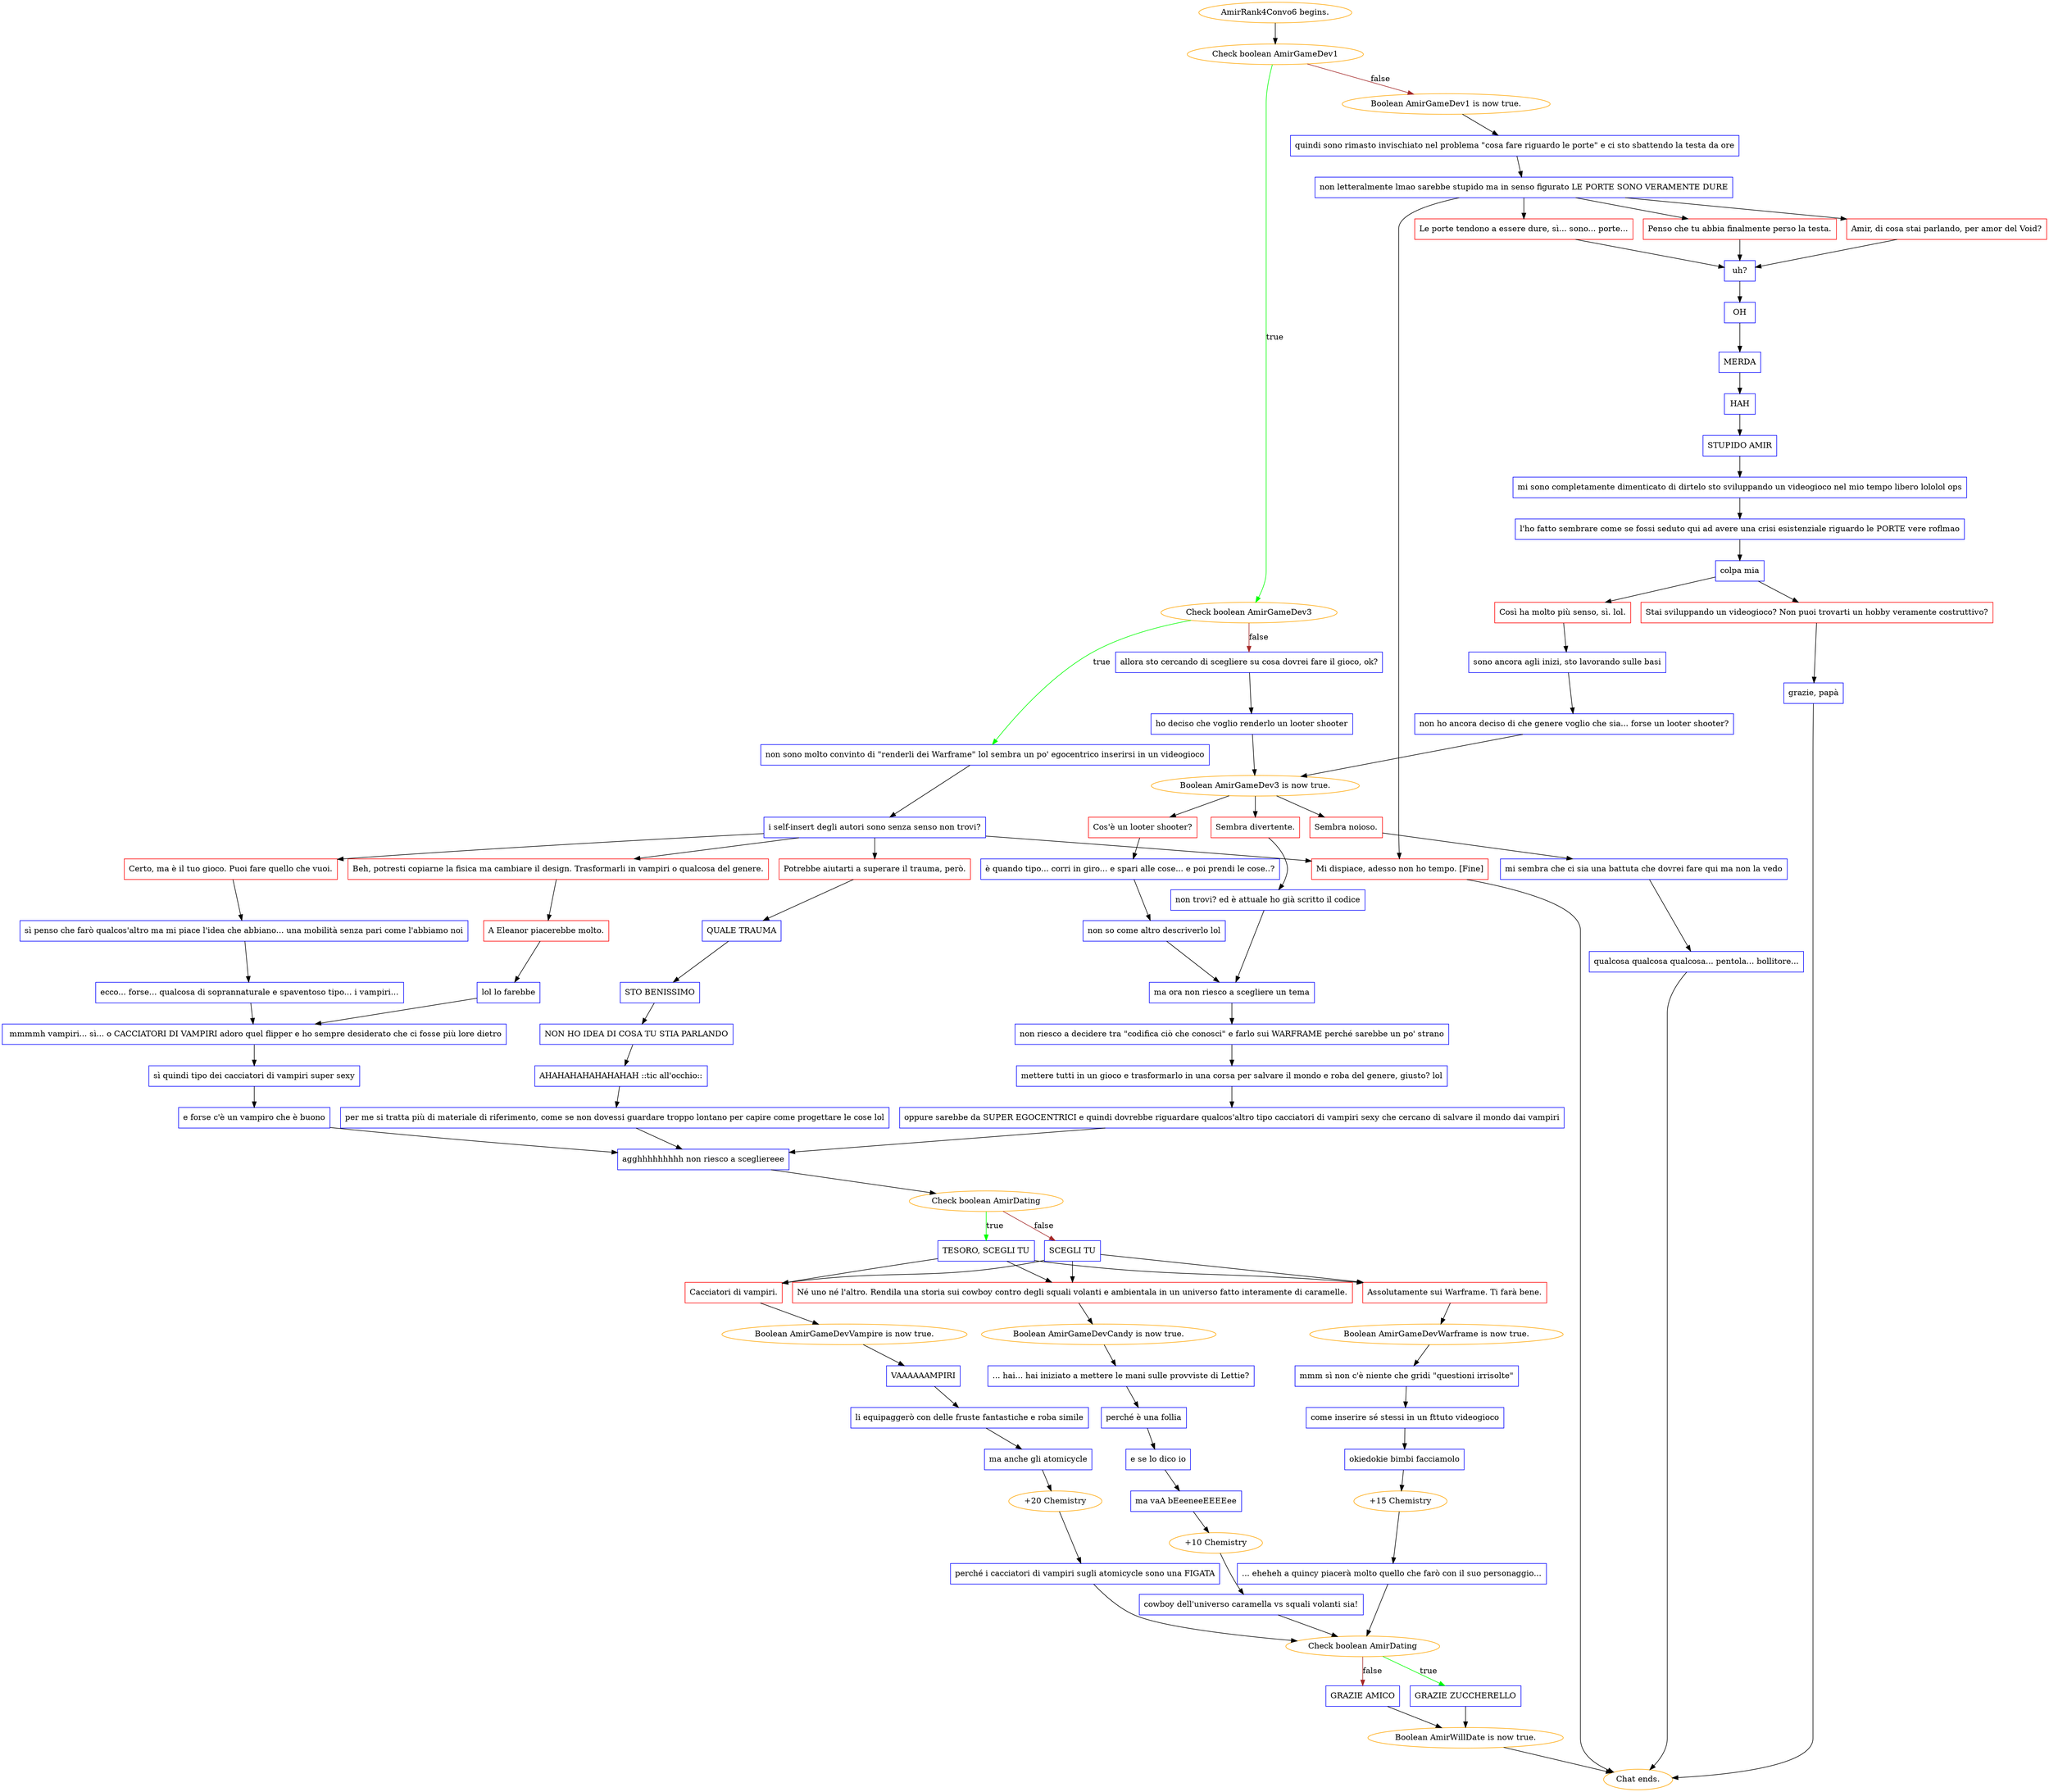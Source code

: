 digraph {
	"AmirRank4Convo6 begins." [color=orange];
		"AmirRank4Convo6 begins." -> j3779788990;
	j3779788990 [label="Check boolean AmirGameDev1",color=orange];
		j3779788990 -> j207560013 [label=true,color=green];
		j3779788990 -> j3678805445 [label=false,color=brown];
	j207560013 [label="Check boolean AmirGameDev3",color=orange];
		j207560013 -> j3053197693 [label=true,color=green];
		j207560013 -> j265727132 [label=false,color=brown];
	j3678805445 [label="Boolean AmirGameDev1 is now true.",color=orange];
		j3678805445 -> j2149882784;
	j3053197693 [label="non sono molto convinto di \"renderli dei Warframe\" lol sembra un po' egocentrico inserirsi in un videogioco",shape=box,color=blue];
		j3053197693 -> j518070927;
	j265727132 [label="allora sto cercando di scegliere su cosa dovrei fare il gioco, ok?",shape=box,color=blue];
		j265727132 -> j787840092;
	j2149882784 [label="quindi sono rimasto invischiato nel problema \"cosa fare riguardo le porte\" e ci sto sbattendo la testa da ore",shape=box,color=blue];
		j2149882784 -> j3532940095;
	j518070927 [label="i self-insert degli autori sono senza senso non trovi?",shape=box,color=blue];
		j518070927 -> j4014734849;
		j518070927 -> j4224285896;
		j518070927 -> j2168953250;
		j518070927 -> j802221427;
	j787840092 [label="ho deciso che voglio renderlo un looter shooter",shape=box,color=blue];
		j787840092 -> j3634123511;
	j3532940095 [label="non letteralmente lmao sarebbe stupido ma in senso figurato LE PORTE SONO VERAMENTE DURE",shape=box,color=blue];
		j3532940095 -> j3512855156;
		j3532940095 -> j2664168047;
		j3532940095 -> j915510112;
		j3532940095 -> j802221427;
	j4014734849 [label="Beh, potresti copiarne la fisica ma cambiare il design. Trasformarli in vampiri o qualcosa del genere.",shape=box,color=red];
		j4014734849 -> j2360668912;
	j4224285896 [label="Certo, ma è il tuo gioco. Puoi fare quello che vuoi.",shape=box,color=red];
		j4224285896 -> j3087608398;
	j2168953250 [label="Potrebbe aiutarti a superare il trauma, però.",shape=box,color=red];
		j2168953250 -> j2796901800;
	j802221427 [label="Mi dispiace, adesso non ho tempo. [Fine]",shape=box,color=red];
		j802221427 -> "Chat ends.";
	j3634123511 [label="Boolean AmirGameDev3 is now true.",color=orange];
		j3634123511 -> j3090935437;
		j3634123511 -> j218020104;
		j3634123511 -> j2753643475;
	j3512855156 [label="Amir, di cosa stai parlando, per amor del Void?",shape=box,color=red];
		j3512855156 -> j1188749993;
	j2664168047 [label="Le porte tendono a essere dure, sì... sono... porte...",shape=box,color=red];
		j2664168047 -> j1188749993;
	j915510112 [label="Penso che tu abbia finalmente perso la testa.",shape=box,color=red];
		j915510112 -> j1188749993;
	j2360668912 [label="A Eleanor piacerebbe molto.",shape=box,color=red];
		j2360668912 -> j1137313919;
	j3087608398 [label="sì penso che farò qualcos'altro ma mi piace l'idea che abbiano... una mobilità senza pari come l'abbiamo noi",shape=box,color=blue];
		j3087608398 -> j558475306;
	j2796901800 [label="QUALE TRAUMA",shape=box,color=blue];
		j2796901800 -> j309675066;
	"Chat ends." [color=orange];
	j3090935437 [label="Sembra divertente.",shape=box,color=red];
		j3090935437 -> j1107728327;
	j218020104 [label="Cos'è un looter shooter?",shape=box,color=red];
		j218020104 -> j698002468;
	j2753643475 [label="Sembra noioso.",shape=box,color=red];
		j2753643475 -> j2227293958;
	j1188749993 [label="uh?",shape=box,color=blue];
		j1188749993 -> j2773711087;
	j1137313919 [label="lol lo farebbe",shape=box,color=blue];
		j1137313919 -> j3257828210;
	j558475306 [label="ecco... forse... qualcosa di soprannaturale e spaventoso tipo... i vampiri...",shape=box,color=blue];
		j558475306 -> j3257828210;
	j309675066 [label="STO BENISSIMO",shape=box,color=blue];
		j309675066 -> j2140182008;
	j1107728327 [label="non trovi? ed è attuale ho già scritto il codice",shape=box,color=blue];
		j1107728327 -> j1412094937;
	j698002468 [label="è quando tipo... corri in giro... e spari alle cose... e poi prendi le cose..?",shape=box,color=blue];
		j698002468 -> j1160759797;
	j2227293958 [label="mi sembra che ci sia una battuta che dovrei fare qui ma non la vedo",shape=box,color=blue];
		j2227293958 -> j2289680621;
	j2773711087 [label="OH",shape=box,color=blue];
		j2773711087 -> j1864827307;
	j3257828210 [label=" mmmmh vampiri... sì... o CACCIATORI DI VAMPIRI adoro quel flipper e ho sempre desiderato che ci fosse più lore dietro",shape=box,color=blue];
		j3257828210 -> j3011121959;
	j2140182008 [label="NON HO IDEA DI COSA TU STIA PARLANDO",shape=box,color=blue];
		j2140182008 -> j1824005528;
	j1412094937 [label="ma ora non riesco a scegliere un tema",shape=box,color=blue];
		j1412094937 -> j495348261;
	j1160759797 [label="non so come altro descriverlo lol",shape=box,color=blue];
		j1160759797 -> j1412094937;
	j2289680621 [label="qualcosa qualcosa qualcosa... pentola... bollitore...",shape=box,color=blue];
		j2289680621 -> "Chat ends.";
	j1864827307 [label="MERDA",shape=box,color=blue];
		j1864827307 -> j1937929672;
	j3011121959 [label="sì quindi tipo dei cacciatori di vampiri super sexy",shape=box,color=blue];
		j3011121959 -> j3914179207;
	j1824005528 [label="AHAHAHAHAHAHAHAH ::tic all'occhio::",shape=box,color=blue];
		j1824005528 -> j1553735090;
	j495348261 [label="non riesco a decidere tra \"codifica ciò che conosci\" e farlo sui WARFRAME perché sarebbe un po' strano",shape=box,color=blue];
		j495348261 -> j240469568;
	j1937929672 [label="HAH",shape=box,color=blue];
		j1937929672 -> j3610370533;
	j3914179207 [label="e forse c'è un vampiro che è buono",shape=box,color=blue];
		j3914179207 -> j2334342424;
	j1553735090 [label="per me si tratta più di materiale di riferimento, come se non dovessi guardare troppo lontano per capire come progettare le cose lol",shape=box,color=blue];
		j1553735090 -> j2334342424;
	j240469568 [label="mettere tutti in un gioco e trasformarlo in una corsa per salvare il mondo e roba del genere, giusto? lol",shape=box,color=blue];
		j240469568 -> j4218611081;
	j3610370533 [label="STUPIDO AMIR",shape=box,color=blue];
		j3610370533 -> j3197046994;
	j2334342424 [label="agghhhhhhhhh non riesco a scegliereee",shape=box,color=blue];
		j2334342424 -> j2472845306;
	j4218611081 [label="oppure sarebbe da SUPER EGOCENTRICI e quindi dovrebbe riguardare qualcos'altro tipo cacciatori di vampiri sexy che cercano di salvare il mondo dai vampiri",shape=box,color=blue];
		j4218611081 -> j2334342424;
	j3197046994 [label="mi sono completamente dimenticato di dirtelo sto sviluppando un videogioco nel mio tempo libero lololol ops",shape=box,color=blue];
		j3197046994 -> j106941563;
	j2472845306 [label="Check boolean AmirDating",color=orange];
		j2472845306 -> j3439445319 [label=true,color=green];
		j2472845306 -> j1102790499 [label=false,color=brown];
	j106941563 [label="l'ho fatto sembrare come se fossi seduto qui ad avere una crisi esistenziale riguardo le PORTE vere roflmao",shape=box,color=blue];
		j106941563 -> j2761446644;
	j3439445319 [label="TESORO, SCEGLI TU",shape=box,color=blue];
		j3439445319 -> j3498926255;
		j3439445319 -> j1183193585;
		j3439445319 -> j3798209852;
	j1102790499 [label="SCEGLI TU",shape=box,color=blue];
		j1102790499 -> j3798209852;
		j1102790499 -> j1183193585;
		j1102790499 -> j3498926255;
	j2761446644 [label="colpa mia",shape=box,color=blue];
		j2761446644 -> j840763425;
		j2761446644 -> j3648104563;
	j3498926255 [label="Cacciatori di vampiri.",shape=box,color=red];
		j3498926255 -> j18357951;
	j1183193585 [label="Assolutamente sui Warframe. Ti farà bene.",shape=box,color=red];
		j1183193585 -> j151564588;
	j3798209852 [label="Né uno né l'altro. Rendila una storia sui cowboy contro degli squali volanti e ambientala in un universo fatto interamente di caramelle.",shape=box,color=red];
		j3798209852 -> j1931885026;
	j840763425 [label="Così ha molto più senso, sì. lol.",shape=box,color=red];
		j840763425 -> j3701654500;
	j3648104563 [label="Stai sviluppando un videogioco? Non puoi trovarti un hobby veramente costruttivo?",shape=box,color=red];
		j3648104563 -> j1458209617;
	j18357951 [label="Boolean AmirGameDevVampire is now true.",color=orange];
		j18357951 -> j306162516;
	j151564588 [label="Boolean AmirGameDevWarframe is now true.",color=orange];
		j151564588 -> j1375454370;
	j1931885026 [label="Boolean AmirGameDevCandy is now true.",color=orange];
		j1931885026 -> j473160993;
	j3701654500 [label="sono ancora agli inizi, sto lavorando sulle basi",shape=box,color=blue];
		j3701654500 -> j873229331;
	j1458209617 [label="grazie, papà",shape=box,color=blue];
		j1458209617 -> "Chat ends.";
	j306162516 [label="VAAAAAAMPIRI",shape=box,color=blue];
		j306162516 -> j320805974;
	j1375454370 [label="mmm sì non c'è niente che gridi \"questioni irrisolte\"",shape=box,color=blue];
		j1375454370 -> j2047415004;
	j473160993 [label="... hai... hai iniziato a mettere le mani sulle provviste di Lettie?",shape=box,color=blue];
		j473160993 -> j1154238512;
	j873229331 [label="non ho ancora deciso di che genere voglio che sia... forse un looter shooter?",shape=box,color=blue];
		j873229331 -> j3634123511;
	j320805974 [label="li equipaggerò con delle fruste fantastiche e roba simile",shape=box,color=blue];
		j320805974 -> j1431633015;
	j2047415004 [label="come inserire sé stessi in un fttuto videogioco",shape=box,color=blue];
		j2047415004 -> j2128923893;
	j1154238512 [label="perché è una follia",shape=box,color=blue];
		j1154238512 -> j4206108786;
	j1431633015 [label="ma anche gli atomicycle",shape=box,color=blue];
		j1431633015 -> j1989511319;
	j2128923893 [label="okiedokie bimbi facciamolo",shape=box,color=blue];
		j2128923893 -> j1336471505;
	j4206108786 [label="e se lo dico io",shape=box,color=blue];
		j4206108786 -> j724336661;
	j1989511319 [label="+20 Chemistry",color=orange];
		j1989511319 -> j2109452272;
	j1336471505 [label="+15 Chemistry",color=orange];
		j1336471505 -> j420400264;
	j724336661 [label="ma vaA bEeeneeEEEEee",shape=box,color=blue];
		j724336661 -> j3393796898;
	j2109452272 [label="perché i cacciatori di vampiri sugli atomicycle sono una FIGATA",shape=box,color=blue];
		j2109452272 -> j1483234493;
	j420400264 [label="... eheheh a quincy piacerà molto quello che farò con il suo personaggio...",shape=box,color=blue];
		j420400264 -> j1483234493;
	j3393796898 [label="+10 Chemistry",color=orange];
		j3393796898 -> j2828372362;
	j1483234493 [label="Check boolean AmirDating",color=orange];
		j1483234493 -> j3372725897 [label=true,color=green];
		j1483234493 -> j2302141580 [label=false,color=brown];
	j2828372362 [label="cowboy dell'universo caramella vs squali volanti sia!",shape=box,color=blue];
		j2828372362 -> j1483234493;
	j3372725897 [label="GRAZIE ZUCCHERELLO",shape=box,color=blue];
		j3372725897 -> j1538486228;
	j2302141580 [label="GRAZIE AMICO",shape=box,color=blue];
		j2302141580 -> j1538486228;
	j1538486228 [label="Boolean AmirWillDate is now true.",color=orange];
		j1538486228 -> "Chat ends.";
}